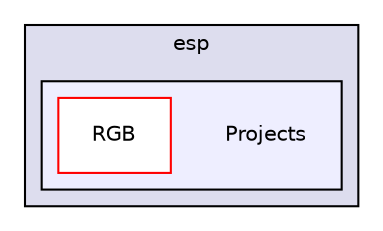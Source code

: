 digraph "C:/esp/Projects" {
  compound=true
  node [ fontsize="10", fontname="Helvetica"];
  edge [ labelfontsize="10", labelfontname="Helvetica"];
  subgraph clusterdir_955505ef595bbe2ea0451a264cf9e5a7 {
    graph [ bgcolor="#ddddee", pencolor="black", label="esp" fontname="Helvetica", fontsize="10", URL="dir_955505ef595bbe2ea0451a264cf9e5a7.html"]
  subgraph clusterdir_0b7fe2fa902884816c4adc94d50462d4 {
    graph [ bgcolor="#eeeeff", pencolor="black", label="" URL="dir_0b7fe2fa902884816c4adc94d50462d4.html"];
    dir_0b7fe2fa902884816c4adc94d50462d4 [shape=plaintext label="Projects"];
  dir_8464faf6d0d74f9a2eb640a25bbe3090 [shape=box label="RGB" fillcolor="white" style="filled" color="red" URL="dir_8464faf6d0d74f9a2eb640a25bbe3090.html"];
  }
  }
}

